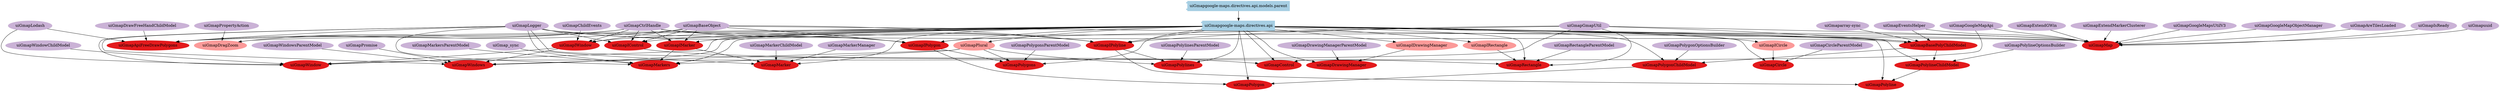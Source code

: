 digraph dependencies {
  node[shape="component",style="filled",colorscheme=paired12]


    node[shape="component"]
    "uiGmapgoogle-maps.directives.api"[label="uiGmapgoogle-maps.directives.api", color=1]

    
      "uiGmapgoogle-maps.directives.api.models.parent"[label="uiGmapgoogle-maps.directives.api.models.parent", color=1]
      "uiGmapgoogle-maps.directives.api.models.parent" -> "uiGmapgoogle-maps.directives.api"
    


    node[shape="ellipse"]
    


    

    
      "uiGmapDragZoom"[label="uiGmapDragZoom", color=5]
      "uiGmapgoogle-maps.directives.api" -> "uiGmapDragZoom"
    
      "uiGmapICircle"[label="uiGmapICircle", color=5]
      "uiGmapgoogle-maps.directives.api" -> "uiGmapICircle"
    
      "uiGmapIDrawingManager"[label="uiGmapIDrawingManager", color=5]
      "uiGmapgoogle-maps.directives.api" -> "uiGmapIDrawingManager"
    
      "uiGmapIRectangle"[label="uiGmapIRectangle", color=5]
      "uiGmapgoogle-maps.directives.api" -> "uiGmapIRectangle"
    
      "uiGmapPlural"[label="uiGmapPlural", color=5]
      "uiGmapgoogle-maps.directives.api" -> "uiGmapPlural"
    

    
      "uiGmapBasePolyChildModel"[label="uiGmapBasePolyChildModel", color=6]
      "uiGmapgoogle-maps.directives.api" -> "uiGmapBasePolyChildModel"
    
      "uiGmapPolygonChildModel"[label="uiGmapPolygonChildModel", color=6]
      "uiGmapgoogle-maps.directives.api" -> "uiGmapPolygonChildModel"
    
      "uiGmapPolylineChildModel"[label="uiGmapPolylineChildModel", color=6]
      "uiGmapgoogle-maps.directives.api" -> "uiGmapPolylineChildModel"
    
      "uiGmapCircle"[label="uiGmapCircle", color=6]
      "uiGmapgoogle-maps.directives.api" -> "uiGmapCircle"
    
      "uiGmapControl"[label="uiGmapControl", color=6]
      "uiGmapgoogle-maps.directives.api" -> "uiGmapControl"
    
      "uiGmapDrawingManager"[label="uiGmapDrawingManager", color=6]
      "uiGmapgoogle-maps.directives.api" -> "uiGmapDrawingManager"
    
      "uiGmapApiFreeDrawPolygons"[label="uiGmapApiFreeDrawPolygons", color=6]
      "uiGmapgoogle-maps.directives.api" -> "uiGmapApiFreeDrawPolygons"
    
      "uiGmapIControl"[label="uiGmapIControl", color=6]
      "uiGmapgoogle-maps.directives.api" -> "uiGmapIControl"
    
      "uiGmapIMarker"[label="uiGmapIMarker", color=6]
      "uiGmapgoogle-maps.directives.api" -> "uiGmapIMarker"
    
      "uiGmapIPolygon"[label="uiGmapIPolygon", color=6]
      "uiGmapgoogle-maps.directives.api" -> "uiGmapIPolygon"
    
      "uiGmapIPolyline"[label="uiGmapIPolyline", color=6]
      "uiGmapgoogle-maps.directives.api" -> "uiGmapIPolyline"
    
      "uiGmapIWindow"[label="uiGmapIWindow", color=6]
      "uiGmapgoogle-maps.directives.api" -> "uiGmapIWindow"
    
      "uiGmapMap"[label="uiGmapMap", color=6]
      "uiGmapgoogle-maps.directives.api" -> "uiGmapMap"
    
      "uiGmapMarker"[label="uiGmapMarker", color=6]
      "uiGmapgoogle-maps.directives.api" -> "uiGmapMarker"
    
      "uiGmapMarkers"[label="uiGmapMarkers", color=6]
      "uiGmapgoogle-maps.directives.api" -> "uiGmapMarkers"
    
      "uiGmapPolygon"[label="uiGmapPolygon", color=6]
      "uiGmapgoogle-maps.directives.api" -> "uiGmapPolygon"
    
      "uiGmapPolygons"[label="uiGmapPolygons", color=6]
      "uiGmapgoogle-maps.directives.api" -> "uiGmapPolygons"
    
      "uiGmapPolyline"[label="uiGmapPolyline", color=6]
      "uiGmapgoogle-maps.directives.api" -> "uiGmapPolyline"
    
      "uiGmapPolylines"[label="uiGmapPolylines", color=6]
      "uiGmapgoogle-maps.directives.api" -> "uiGmapPolylines"
    
      "uiGmapRectangle"[label="uiGmapRectangle", color=6]
      "uiGmapgoogle-maps.directives.api" -> "uiGmapRectangle"
    
      "uiGmapWindow"[label="uiGmapWindow", color=6]
      "uiGmapgoogle-maps.directives.api" -> "uiGmapWindow"
    
      "uiGmapWindows"[label="uiGmapWindows", color=6]
      "uiGmapgoogle-maps.directives.api" -> "uiGmapWindows"
    

    node[shape="cds"]
    

    









    node[shape="ellipse",style="filled", color=9]
    

    


    

    
      
        "uiGmapCtrlHandle"[label="uiGmapCtrlHandle"]
        "uiGmapCtrlHandle" -> "uiGmapDragZoom"
      
        "uiGmapPropertyAction"[label="uiGmapPropertyAction"]
        "uiGmapPropertyAction" -> "uiGmapDragZoom"
      
    
      
    
      
    
      
    
      
    

    
      
        "uiGmapLogger"[label="uiGmapLogger"]
        "uiGmapLogger" -> "uiGmapBasePolyChildModel"
      
        "uiGmaparray-sync"[label="uiGmaparray-sync"]
        "uiGmaparray-sync" -> "uiGmapBasePolyChildModel"
      
        "uiGmapGmapUtil"[label="uiGmapGmapUtil"]
        "uiGmapGmapUtil" -> "uiGmapBasePolyChildModel"
      
        "uiGmapEventsHelper"[label="uiGmapEventsHelper"]
        "uiGmapEventsHelper" -> "uiGmapBasePolyChildModel"
      
    
      
        "uiGmapBasePolyChildModel"[label="uiGmapBasePolyChildModel"]
        "uiGmapBasePolyChildModel" -> "uiGmapPolygonChildModel"
      
        "uiGmapPolygonOptionsBuilder"[label="uiGmapPolygonOptionsBuilder"]
        "uiGmapPolygonOptionsBuilder" -> "uiGmapPolygonChildModel"
      
    
      
        "uiGmapBasePolyChildModel"[label="uiGmapBasePolyChildModel"]
        "uiGmapBasePolyChildModel" -> "uiGmapPolylineChildModel"
      
        "uiGmapPolylineOptionsBuilder"[label="uiGmapPolylineOptionsBuilder"]
        "uiGmapPolylineOptionsBuilder" -> "uiGmapPolylineChildModel"
      
    
      
        "uiGmapICircle"[label="uiGmapICircle"]
        "uiGmapICircle" -> "uiGmapCircle"
      
        "uiGmapCircleParentModel"[label="uiGmapCircleParentModel"]
        "uiGmapCircleParentModel" -> "uiGmapCircle"
      
    
      
        "uiGmapIControl"[label="uiGmapIControl"]
        "uiGmapIControl" -> "uiGmapControl"
      
        "uiGmapGoogleMapApi"[label="uiGmapGoogleMapApi"]
        "uiGmapGoogleMapApi" -> "uiGmapControl"
      
    
      
        "uiGmapIDrawingManager"[label="uiGmapIDrawingManager"]
        "uiGmapIDrawingManager" -> "uiGmapDrawingManager"
      
        "uiGmapDrawingManagerParentModel"[label="uiGmapDrawingManagerParentModel"]
        "uiGmapDrawingManagerParentModel" -> "uiGmapDrawingManager"
      
    
      
        "uiGmapLogger"[label="uiGmapLogger"]
        "uiGmapLogger" -> "uiGmapApiFreeDrawPolygons"
      
        "uiGmapBaseObject"[label="uiGmapBaseObject"]
        "uiGmapBaseObject" -> "uiGmapApiFreeDrawPolygons"
      
        "uiGmapCtrlHandle"[label="uiGmapCtrlHandle"]
        "uiGmapCtrlHandle" -> "uiGmapApiFreeDrawPolygons"
      
        "uiGmapDrawFreeHandChildModel"[label="uiGmapDrawFreeHandChildModel"]
        "uiGmapDrawFreeHandChildModel" -> "uiGmapApiFreeDrawPolygons"
      
        "uiGmapLodash"[label="uiGmapLodash"]
        "uiGmapLodash" -> "uiGmapApiFreeDrawPolygons"
      
    
      
        "uiGmapBaseObject"[label="uiGmapBaseObject"]
        "uiGmapBaseObject" -> "uiGmapIControl"
      
        "uiGmapLogger"[label="uiGmapLogger"]
        "uiGmapLogger" -> "uiGmapIControl"
      
        "uiGmapCtrlHandle"[label="uiGmapCtrlHandle"]
        "uiGmapCtrlHandle" -> "uiGmapIControl"
      
    
      
        "uiGmapBaseObject"[label="uiGmapBaseObject"]
        "uiGmapBaseObject" -> "uiGmapIMarker"
      
        "uiGmapCtrlHandle"[label="uiGmapCtrlHandle"]
        "uiGmapCtrlHandle" -> "uiGmapIMarker"
      
    
      
        "uiGmapGmapUtil"[label="uiGmapGmapUtil"]
        "uiGmapGmapUtil" -> "uiGmapIPolygon"
      
        "uiGmapBaseObject"[label="uiGmapBaseObject"]
        "uiGmapBaseObject" -> "uiGmapIPolygon"
      
        "uiGmapLogger"[label="uiGmapLogger"]
        "uiGmapLogger" -> "uiGmapIPolygon"
      
        "uiGmapCtrlHandle"[label="uiGmapCtrlHandle"]
        "uiGmapCtrlHandle" -> "uiGmapIPolygon"
      
    
      
        "uiGmapGmapUtil"[label="uiGmapGmapUtil"]
        "uiGmapGmapUtil" -> "uiGmapIPolyline"
      
        "uiGmapBaseObject"[label="uiGmapBaseObject"]
        "uiGmapBaseObject" -> "uiGmapIPolyline"
      
        "uiGmapLogger"[label="uiGmapLogger"]
        "uiGmapLogger" -> "uiGmapIPolyline"
      
        "uiGmapCtrlHandle"[label="uiGmapCtrlHandle"]
        "uiGmapCtrlHandle" -> "uiGmapIPolyline"
      
    
      
        "uiGmapBaseObject"[label="uiGmapBaseObject"]
        "uiGmapBaseObject" -> "uiGmapIWindow"
      
        "uiGmapChildEvents"[label="uiGmapChildEvents"]
        "uiGmapChildEvents" -> "uiGmapIWindow"
      
        "uiGmapCtrlHandle"[label="uiGmapCtrlHandle"]
        "uiGmapCtrlHandle" -> "uiGmapIWindow"
      
    
      
        "uiGmapGmapUtil"[label="uiGmapGmapUtil"]
        "uiGmapGmapUtil" -> "uiGmapMap"
      
        "uiGmapBaseObject"[label="uiGmapBaseObject"]
        "uiGmapBaseObject" -> "uiGmapMap"
      
        "uiGmapCtrlHandle"[label="uiGmapCtrlHandle"]
        "uiGmapCtrlHandle" -> "uiGmapMap"
      
        "uiGmapIsReady"[label="uiGmapIsReady"]
        "uiGmapIsReady" -> "uiGmapMap"
      
        "uiGmapuuid"[label="uiGmapuuid"]
        "uiGmapuuid" -> "uiGmapMap"
      
        "uiGmapExtendGWin"[label="uiGmapExtendGWin"]
        "uiGmapExtendGWin" -> "uiGmapMap"
      
        "uiGmapExtendMarkerClusterer"[label="uiGmapExtendMarkerClusterer"]
        "uiGmapExtendMarkerClusterer" -> "uiGmapMap"
      
        "uiGmapGoogleMapsUtilV3"[label="uiGmapGoogleMapsUtilV3"]
        "uiGmapGoogleMapsUtilV3" -> "uiGmapMap"
      
        "uiGmapGoogleMapApi"[label="uiGmapGoogleMapApi"]
        "uiGmapGoogleMapApi" -> "uiGmapMap"
      
        "uiGmapEventsHelper"[label="uiGmapEventsHelper"]
        "uiGmapEventsHelper" -> "uiGmapMap"
      
        "uiGmapGoogleMapObjectManager"[label="uiGmapGoogleMapObjectManager"]
        "uiGmapGoogleMapObjectManager" -> "uiGmapMap"
      
        "uiGmapAreTilesLoaded"[label="uiGmapAreTilesLoaded"]
        "uiGmapAreTilesLoaded" -> "uiGmapMap"
      
    
      
        "uiGmapIMarker"[label="uiGmapIMarker"]
        "uiGmapIMarker" -> "uiGmapMarker"
      
        "uiGmapMarkerChildModel"[label="uiGmapMarkerChildModel"]
        "uiGmapMarkerChildModel" -> "uiGmapMarker"
      
        "uiGmapMarkerManager"[label="uiGmapMarkerManager"]
        "uiGmapMarkerManager" -> "uiGmapMarker"
      
        "uiGmapLogger"[label="uiGmapLogger"]
        "uiGmapLogger" -> "uiGmapMarker"
      
    
      
        "uiGmapIMarker"[label="uiGmapIMarker"]
        "uiGmapIMarker" -> "uiGmapMarkers"
      
        "uiGmapPlural"[label="uiGmapPlural"]
        "uiGmapPlural" -> "uiGmapMarkers"
      
        "uiGmapMarkersParentModel"[label="uiGmapMarkersParentModel"]
        "uiGmapMarkersParentModel" -> "uiGmapMarkers"
      
        "uiGmap_sync"[label="uiGmap_sync"]
        "uiGmap_sync" -> "uiGmapMarkers"
      
        "uiGmapLogger"[label="uiGmapLogger"]
        "uiGmapLogger" -> "uiGmapMarkers"
      
    
      
        "uiGmapIPolygon"[label="uiGmapIPolygon"]
        "uiGmapIPolygon" -> "uiGmapPolygon"
      
        "uiGmapPolygonChildModel"[label="uiGmapPolygonChildModel"]
        "uiGmapPolygonChildModel" -> "uiGmapPolygon"
      
    
      
        "uiGmapIPolygon"[label="uiGmapIPolygon"]
        "uiGmapIPolygon" -> "uiGmapPolygons"
      
        "uiGmapPolygonsParentModel"[label="uiGmapPolygonsParentModel"]
        "uiGmapPolygonsParentModel" -> "uiGmapPolygons"
      
        "uiGmapPlural"[label="uiGmapPlural"]
        "uiGmapPlural" -> "uiGmapPolygons"
      
    
      
        "uiGmapIPolyline"[label="uiGmapIPolyline"]
        "uiGmapIPolyline" -> "uiGmapPolyline"
      
        "uiGmapPolylineChildModel"[label="uiGmapPolylineChildModel"]
        "uiGmapPolylineChildModel" -> "uiGmapPolyline"
      
    
      
        "uiGmapIPolyline"[label="uiGmapIPolyline"]
        "uiGmapIPolyline" -> "uiGmapPolylines"
      
        "uiGmapPolylinesParentModel"[label="uiGmapPolylinesParentModel"]
        "uiGmapPolylinesParentModel" -> "uiGmapPolylines"
      
        "uiGmapPlural"[label="uiGmapPlural"]
        "uiGmapPlural" -> "uiGmapPolylines"
      
    
      
        "uiGmapLogger"[label="uiGmapLogger"]
        "uiGmapLogger" -> "uiGmapRectangle"
      
        "uiGmapGmapUtil"[label="uiGmapGmapUtil"]
        "uiGmapGmapUtil" -> "uiGmapRectangle"
      
        "uiGmapIRectangle"[label="uiGmapIRectangle"]
        "uiGmapIRectangle" -> "uiGmapRectangle"
      
        "uiGmapRectangleParentModel"[label="uiGmapRectangleParentModel"]
        "uiGmapRectangleParentModel" -> "uiGmapRectangle"
      
    
      
        "uiGmapIWindow"[label="uiGmapIWindow"]
        "uiGmapIWindow" -> "uiGmapWindow"
      
        "uiGmapGmapUtil"[label="uiGmapGmapUtil"]
        "uiGmapGmapUtil" -> "uiGmapWindow"
      
        "uiGmapWindowChildModel"[label="uiGmapWindowChildModel"]
        "uiGmapWindowChildModel" -> "uiGmapWindow"
      
        "uiGmapLodash"[label="uiGmapLodash"]
        "uiGmapLodash" -> "uiGmapWindow"
      
        "uiGmapLogger"[label="uiGmapLogger"]
        "uiGmapLogger" -> "uiGmapWindow"
      
    
      
        "uiGmapIWindow"[label="uiGmapIWindow"]
        "uiGmapIWindow" -> "uiGmapWindows"
      
        "uiGmapPlural"[label="uiGmapPlural"]
        "uiGmapPlural" -> "uiGmapWindows"
      
        "uiGmapWindowsParentModel"[label="uiGmapWindowsParentModel"]
        "uiGmapWindowsParentModel" -> "uiGmapWindows"
      
        "uiGmapPromise"[label="uiGmapPromise"]
        "uiGmapPromise" -> "uiGmapWindows"
      
        "uiGmapLogger"[label="uiGmapLogger"]
        "uiGmapLogger" -> "uiGmapWindows"
      
    

    


}
